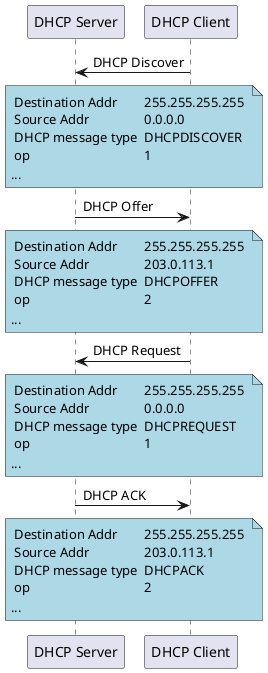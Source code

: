 @startuml dhcp
  participant "DHCP Server" as server
  participant "DHCP Client" as client

  client -> server: DHCP Discover
  note over client, server #LightBlue
  <#LightBlue,#LightBlue>| Destination Addr | 255.255.255.255 |
  | Source Addr | 0.0.0.0 |
  | DHCP message type | DHCPDISCOVER |
  | op | 1 |
  ...
  end note
  server -> client: DHCP Offer
  note over client, server #LightBlue
  <#LightBlue,#LightBlue>| Destination Addr | 255.255.255.255 |
  | Source Addr | 203.0.113.1 |
  | DHCP message type | DHCPOFFER |
  | op | 2 |
  ...
  end note
  client -> server: DHCP Request
  note over client, server #LightBlue
  <#LightBlue,#LightBlue>| Destination Addr | 255.255.255.255 |
  | Source Addr | 0.0.0.0 |
  | DHCP message type | DHCPREQUEST |
  | op | 1 |
  ...
  end note
  server -> client: DHCP ACK
  note over client, server #LightBlue
  <#LightBlue,#LightBlue>| Destination Addr | 255.255.255.255 |
  | Source Addr | 203.0.113.1 |
  | DHCP message type | DHCPACK |
  | op | 2 |
  ...
  end note
@enduml